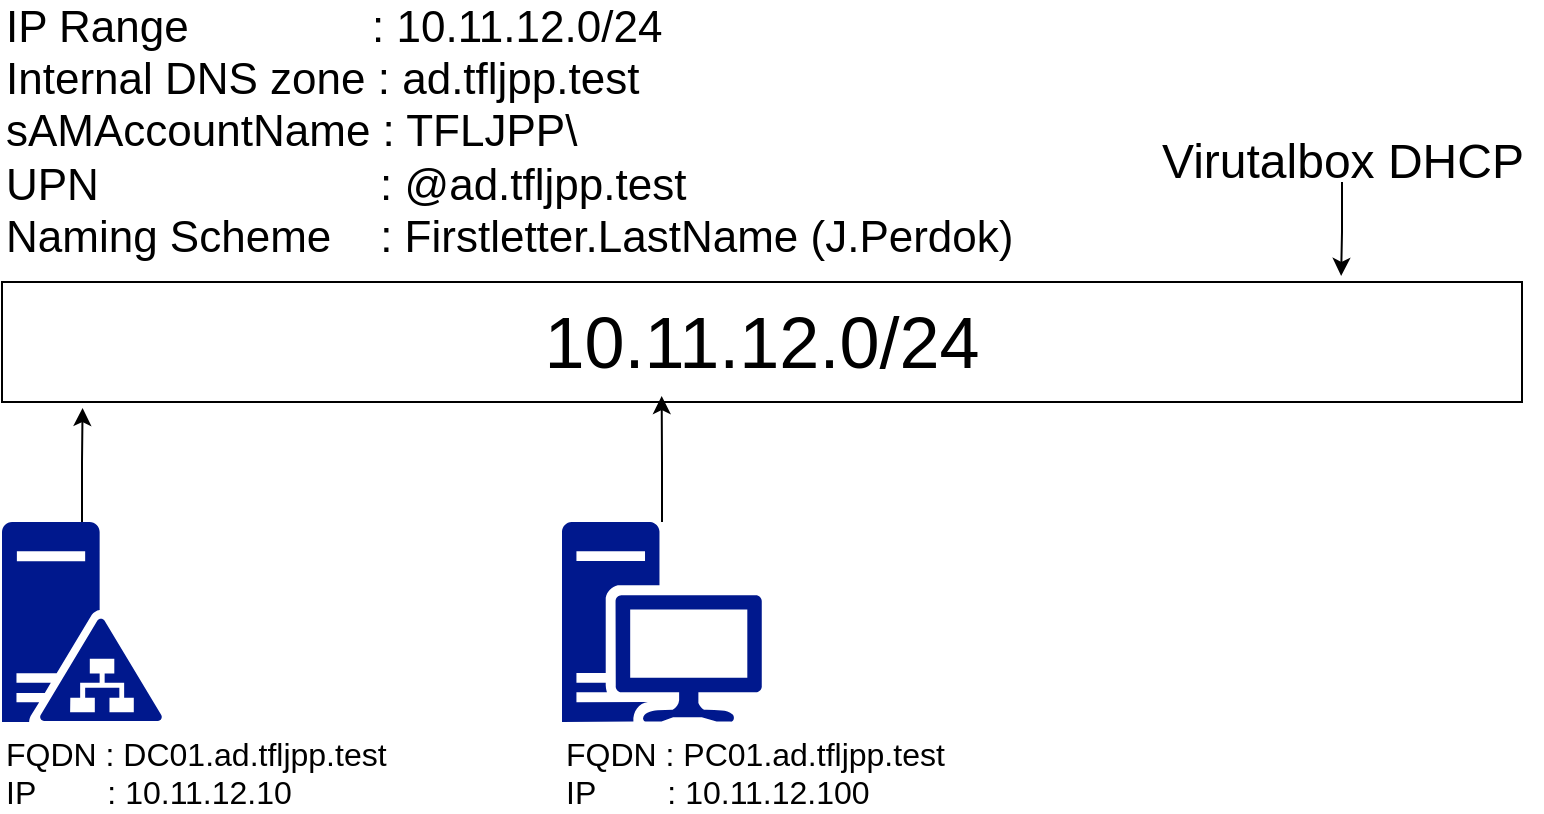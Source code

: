<mxfile version="14.2.4" type="embed">
    <diagram id="tbSszpNPi6aQqwqq7qHc" name="Page-1">
        <mxGraphModel dx="2424" dy="826" grid="1" gridSize="10" guides="1" tooltips="1" connect="1" arrows="1" fold="1" page="1" pageScale="1" pageWidth="850" pageHeight="1100" math="0" shadow="0">
            <root>
                <mxCell id="0"/>
                <mxCell id="1" parent="0"/>
                <mxCell id="i9nTB-gmrB2XtGuJBblc-6" style="edgeStyle=orthogonalEdgeStyle;rounded=0;orthogonalLoop=1;jettySize=auto;html=1;entryX=0.053;entryY=1.05;entryDx=0;entryDy=0;entryPerimeter=0;" parent="1" source="i9nTB-gmrB2XtGuJBblc-3" target="i9nTB-gmrB2XtGuJBblc-4" edge="1">
                    <mxGeometry relative="1" as="geometry"/>
                </mxCell>
                <mxCell id="i9nTB-gmrB2XtGuJBblc-3" value="&lt;div align=&quot;left&quot;&gt;&lt;font style=&quot;font-size: 16px&quot;&gt;FQDN : DC01.ad.tfljpp.test&lt;/font&gt;&lt;/div&gt;&lt;div align=&quot;left&quot;&gt;&lt;font style=&quot;font-size: 16px&quot;&gt;IP&amp;nbsp;&amp;nbsp;&amp;nbsp;&amp;nbsp;&amp;nbsp;&amp;nbsp;&amp;nbsp; : 10.11.12.10&lt;br&gt;&lt;/font&gt;&lt;/div&gt;" style="aspect=fixed;pointerEvents=1;shadow=0;dashed=0;html=1;strokeColor=none;labelPosition=center;verticalLabelPosition=bottom;verticalAlign=top;align=left;fillColor=#00188D;shape=mxgraph.mscae.enterprise.ad_fs" parent="1" vertex="1">
                    <mxGeometry x="40" y="400" width="80" height="100" as="geometry"/>
                </mxCell>
                <mxCell id="i9nTB-gmrB2XtGuJBblc-4" value="&lt;font style=&quot;font-size: 36px&quot;&gt;10.11.12.0/24&lt;/font&gt;" style="rounded=0;whiteSpace=wrap;html=1;" parent="1" vertex="1">
                    <mxGeometry x="40" y="280" width="760" height="60" as="geometry"/>
                </mxCell>
                <mxCell id="3" value="&lt;font style=&quot;font-size: 22px&quot;&gt;IP Range&amp;nbsp; &amp;nbsp; &amp;nbsp; &amp;nbsp; &amp;nbsp; &amp;nbsp; &amp;nbsp; &amp;nbsp;: 10.11.12.0/24&lt;br&gt;Internal DNS zone : ad.tfljpp.test&lt;br&gt;&lt;span&gt;sAMAccountName : TFLJPP\&lt;br&gt;&lt;/span&gt;UPN&amp;nbsp; &amp;nbsp; &amp;nbsp; &amp;nbsp; &amp;nbsp; &amp;nbsp; &amp;nbsp; &amp;nbsp; &amp;nbsp; &amp;nbsp; &amp;nbsp; &amp;nbsp;: @ad.tfljpp.test&lt;br&gt;Naming Scheme&amp;nbsp; &amp;nbsp; : Firstletter.LastName (J.Perdok)&lt;br&gt;&lt;/font&gt;" style="text;html=1;align=left;verticalAlign=middle;resizable=0;points=[];autosize=1;" parent="1" vertex="1">
                    <mxGeometry x="40" y="160" width="520" height="90" as="geometry"/>
                </mxCell>
                <mxCell id="7" style="edgeStyle=orthogonalEdgeStyle;rounded=0;orthogonalLoop=1;jettySize=auto;html=1;entryX=0.881;entryY=-0.051;entryDx=0;entryDy=0;entryPerimeter=0;" parent="1" source="6" target="i9nTB-gmrB2XtGuJBblc-4" edge="1">
                    <mxGeometry relative="1" as="geometry"/>
                </mxCell>
                <mxCell id="6" value="&lt;font style=&quot;font-size: 24px&quot;&gt;Virutalbox DHCP&lt;/font&gt;" style="text;html=1;align=center;verticalAlign=middle;resizable=0;points=[];autosize=1;" parent="1" vertex="1">
                    <mxGeometry x="610" y="210" width="200" height="20" as="geometry"/>
                </mxCell>
                <mxCell id="9" style="edgeStyle=orthogonalEdgeStyle;rounded=0;orthogonalLoop=1;jettySize=auto;html=1;entryX=0.434;entryY=0.95;entryDx=0;entryDy=0;entryPerimeter=0;" edge="1" parent="1" source="8" target="i9nTB-gmrB2XtGuJBblc-4">
                    <mxGeometry relative="1" as="geometry"/>
                </mxCell>
                <mxCell id="8" value="&lt;div&gt;&lt;font style=&quot;font-size: 16px&quot;&gt;FQDN : PC01.ad.tfljpp.test&lt;/font&gt;&lt;/div&gt;&lt;div&gt;&lt;font style=&quot;font-size: 16px&quot;&gt;IP&amp;nbsp;&amp;nbsp;&amp;nbsp;&amp;nbsp;&amp;nbsp;&amp;nbsp;&amp;nbsp; : 10.11.12.100&lt;/font&gt;&lt;/div&gt;" style="aspect=fixed;pointerEvents=1;shadow=0;dashed=0;html=1;strokeColor=none;labelPosition=center;verticalLabelPosition=bottom;verticalAlign=top;align=left;fillColor=#00188D;shape=mxgraph.mscae.enterprise.workstation_client" vertex="1" parent="1">
                    <mxGeometry x="320" y="400" width="100" height="100" as="geometry"/>
                </mxCell>
            </root>
        </mxGraphModel>
    </diagram>
</mxfile>